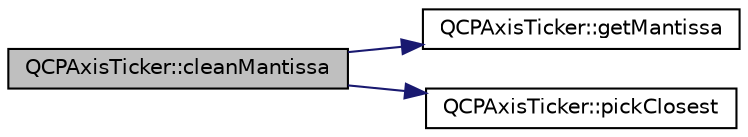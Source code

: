 digraph "QCPAxisTicker::cleanMantissa"
{
  edge [fontname="Helvetica",fontsize="10",labelfontname="Helvetica",labelfontsize="10"];
  node [fontname="Helvetica",fontsize="10",shape=record];
  rankdir="LR";
  Node4 [label="QCPAxisTicker::cleanMantissa",height=0.2,width=0.4,color="black", fillcolor="grey75", style="filled", fontcolor="black"];
  Node4 -> Node5 [color="midnightblue",fontsize="10",style="solid",fontname="Helvetica"];
  Node5 [label="QCPAxisTicker::getMantissa",height=0.2,width=0.4,color="black", fillcolor="white", style="filled",URL="$class_q_c_p_axis_ticker.html#a2f1e223bafbf2cec7c3ba8b08d5c77e8"];
  Node4 -> Node6 [color="midnightblue",fontsize="10",style="solid",fontname="Helvetica"];
  Node6 [label="QCPAxisTicker::pickClosest",height=0.2,width=0.4,color="black", fillcolor="white", style="filled",URL="$class_q_c_p_axis_ticker.html#a4ea0a7c4ca1c610f92b9bd5944ab4260"];
}

